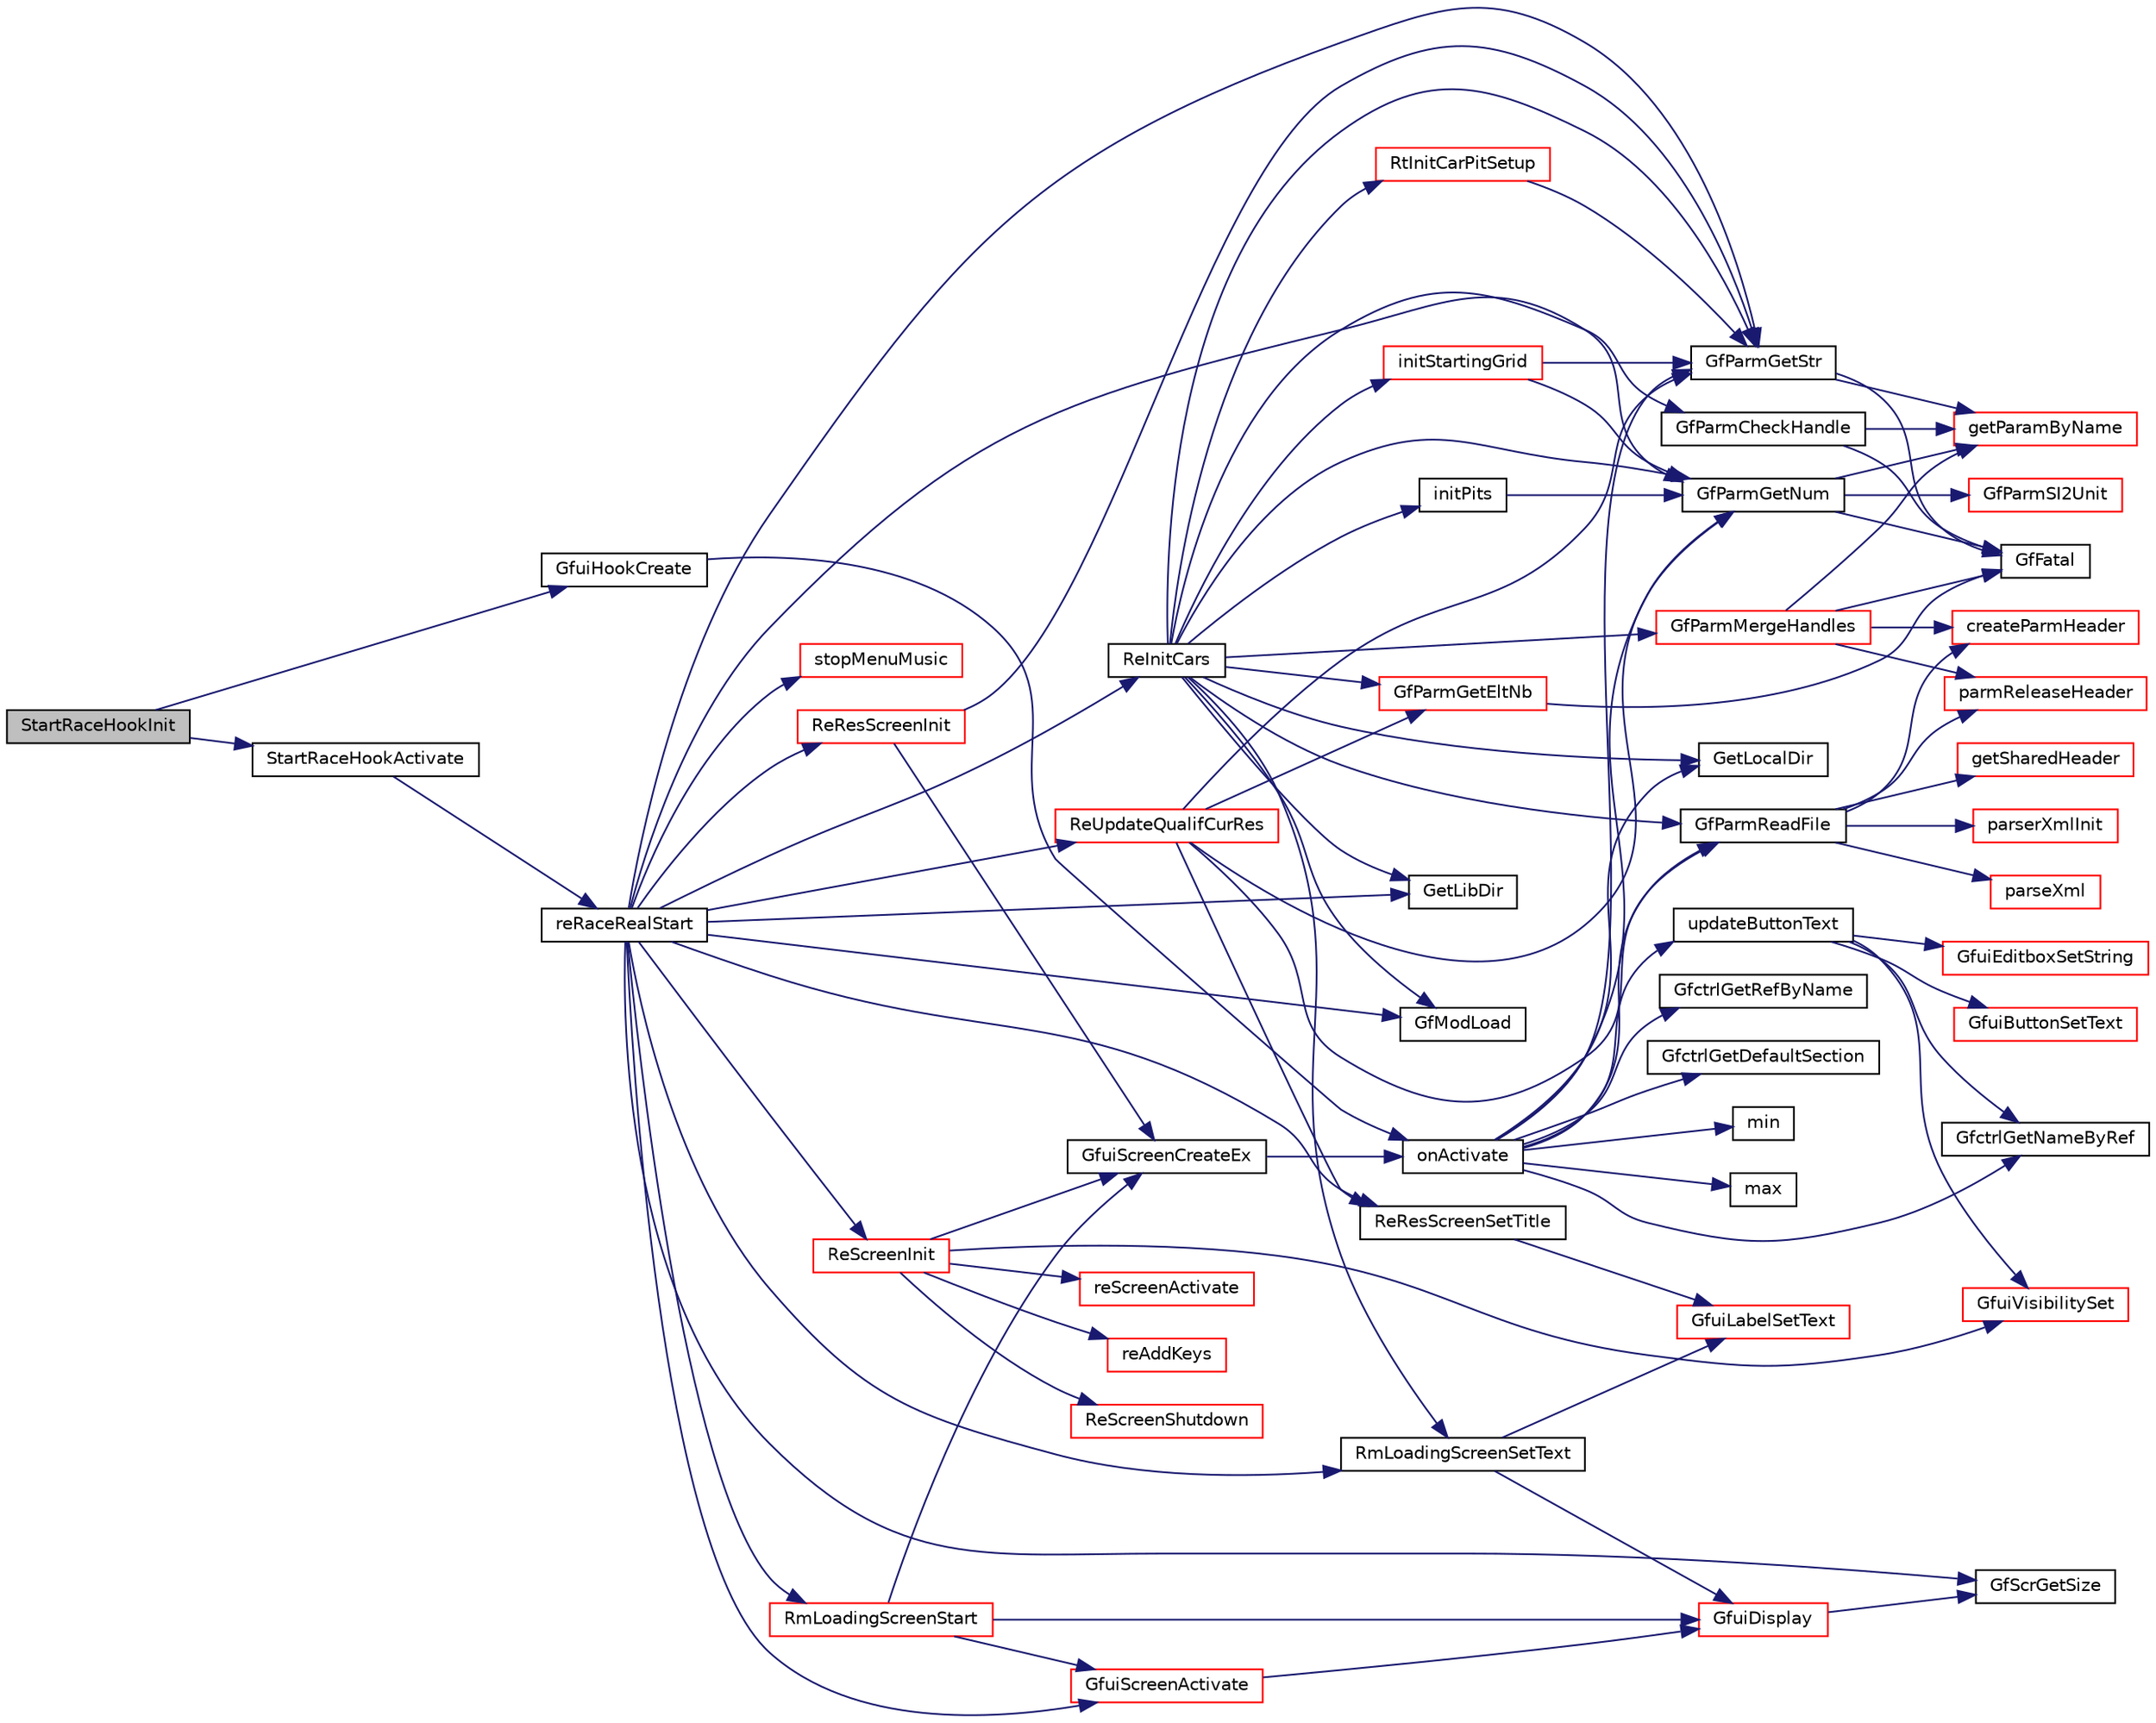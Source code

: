 digraph "StartRaceHookInit"
{
  edge [fontname="Helvetica",fontsize="10",labelfontname="Helvetica",labelfontsize="10"];
  node [fontname="Helvetica",fontsize="10",shape=record];
  rankdir="LR";
  Node1 [label="StartRaceHookInit",height=0.2,width=0.4,color="black", fillcolor="grey75", style="filled", fontcolor="black"];
  Node1 -> Node2 [color="midnightblue",fontsize="10",style="solid",fontname="Helvetica"];
  Node2 [label="GfuiHookCreate",height=0.2,width=0.4,color="black", fillcolor="white", style="filled",URL="$group__gui.html#ga9085c87039454c793822f4d5f0b07c7a",tooltip="Create a callback hook. "];
  Node2 -> Node3 [color="midnightblue",fontsize="10",style="solid",fontname="Helvetica"];
  Node3 [label="onActivate",height=0.2,width=0.4,color="black", fillcolor="white", style="filled",URL="$controlconfig_8cpp.html#aa648143267724ca9dda4aba973202a20"];
  Node3 -> Node4 [color="midnightblue",fontsize="10",style="solid",fontname="Helvetica"];
  Node4 [label="GetLocalDir",height=0.2,width=0.4,color="black", fillcolor="white", style="filled",URL="$tgf_8cpp.html#ae34eae3991aacabaf9c64025449d8c87"];
  Node3 -> Node5 [color="midnightblue",fontsize="10",style="solid",fontname="Helvetica"];
  Node5 [label="GfParmReadFile",height=0.2,width=0.4,color="black", fillcolor="white", style="filled",URL="$group__paramsfile.html#ga86fccfc1b5f8abf4ef6546896abd1e4f",tooltip="Read parameter set from file and return handle to parameter set. "];
  Node5 -> Node6 [color="midnightblue",fontsize="10",style="solid",fontname="Helvetica"];
  Node6 [label="getSharedHeader",height=0.2,width=0.4,color="red", fillcolor="white", style="filled",URL="$group__paramshelper.html#ga5935841c26ba851b585d1b06a06b04f9",tooltip="Helper function for looking up parameter sets in the cache. "];
  Node5 -> Node7 [color="midnightblue",fontsize="10",style="solid",fontname="Helvetica"];
  Node7 [label="createParmHeader",height=0.2,width=0.4,color="red", fillcolor="white", style="filled",URL="$group__paramshelper.html#ga51eeeb22e31263d97660ac17f4523059",tooltip="Helper function to create header for parameter set handle. "];
  Node5 -> Node8 [color="midnightblue",fontsize="10",style="solid",fontname="Helvetica"];
  Node8 [label="parserXmlInit",height=0.2,width=0.4,color="red", fillcolor="white", style="filled",URL="$group__paramshelper.html#gac858836123c9b216a1ac07054f1c622e",tooltip="Helper function to set up XML parser in parmHandle. "];
  Node5 -> Node9 [color="midnightblue",fontsize="10",style="solid",fontname="Helvetica"];
  Node9 [label="parseXml",height=0.2,width=0.4,color="red", fillcolor="white", style="filled",URL="$group__paramshelper.html#gaf8e1884873dd5449e8fedab60c19e46a",tooltip="Helper function to parse one line of XML. "];
  Node5 -> Node10 [color="midnightblue",fontsize="10",style="solid",fontname="Helvetica"];
  Node10 [label="parmReleaseHeader",height=0.2,width=0.4,color="red", fillcolor="white", style="filled",URL="$group__paramshelper.html#ga240416a305e2986d5fe269ae7ecc92df",tooltip="Helper function to release the parameter set if the reference counter is 0. "];
  Node3 -> Node11 [color="midnightblue",fontsize="10",style="solid",fontname="Helvetica"];
  Node11 [label="GfctrlGetNameByRef",height=0.2,width=0.4,color="black", fillcolor="white", style="filled",URL="$group__ctrl.html#gaa442694772535f7f366b2a5f15e052fb",tooltip="Get a control name by its reference. "];
  Node3 -> Node12 [color="midnightblue",fontsize="10",style="solid",fontname="Helvetica"];
  Node12 [label="GfParmGetStr",height=0.2,width=0.4,color="black", fillcolor="white", style="filled",URL="$group__paramsdata.html#gaa37bfd1fabd03d24fd50812c2330fa12",tooltip="Get a string parameter from the parameter set handle. "];
  Node12 -> Node13 [color="midnightblue",fontsize="10",style="solid",fontname="Helvetica"];
  Node13 [label="GfFatal",height=0.2,width=0.4,color="black", fillcolor="white", style="filled",URL="$tgf_8h.html#a927c58e55400ef72e0e54548b26f973d"];
  Node12 -> Node14 [color="midnightblue",fontsize="10",style="solid",fontname="Helvetica"];
  Node14 [label="getParamByName",height=0.2,width=0.4,color="red", fillcolor="white", style="filled",URL="$group__paramshelper.html#gad76ca407ee6b618e69f80c80aa319d63",tooltip="Helper function to get (or create) a parameter by name. "];
  Node3 -> Node15 [color="midnightblue",fontsize="10",style="solid",fontname="Helvetica"];
  Node15 [label="GfctrlGetRefByName",height=0.2,width=0.4,color="black", fillcolor="white", style="filled",URL="$group__ctrl.html#ga2bec3dfaf1e08d7bbf7a49ac2654bcd1",tooltip="Get a control reference by its name. "];
  Node3 -> Node16 [color="midnightblue",fontsize="10",style="solid",fontname="Helvetica"];
  Node16 [label="GfParmGetNum",height=0.2,width=0.4,color="black", fillcolor="white", style="filled",URL="$group__paramsdata.html#ga57d6d6694c94482128c7b7bd6bf0a2e8",tooltip="Get a numerical parameter from the parameter set handle. "];
  Node16 -> Node13 [color="midnightblue",fontsize="10",style="solid",fontname="Helvetica"];
  Node16 -> Node14 [color="midnightblue",fontsize="10",style="solid",fontname="Helvetica"];
  Node16 -> Node17 [color="midnightblue",fontsize="10",style="solid",fontname="Helvetica"];
  Node17 [label="GfParmSI2Unit",height=0.2,width=0.4,color="red", fillcolor="white", style="filled",URL="$group__paramsdata.html#gab24de0cda7e3f9a5ea42be6dd7592a38",tooltip="Convert a value from SI to given unit. "];
  Node3 -> Node18 [color="midnightblue",fontsize="10",style="solid",fontname="Helvetica"];
  Node18 [label="GfctrlGetDefaultSection",height=0.2,width=0.4,color="black", fillcolor="white", style="filled",URL="$control_8cpp.html#aeaf9367305a6cb0270c8c52e10b81191"];
  Node3 -> Node19 [color="midnightblue",fontsize="10",style="solid",fontname="Helvetica"];
  Node19 [label="min",height=0.2,width=0.4,color="black", fillcolor="white", style="filled",URL="$_basic_8h.html#a07ea3b7c7ac18b96fd67ba3a6757ceb2"];
  Node3 -> Node20 [color="midnightblue",fontsize="10",style="solid",fontname="Helvetica"];
  Node20 [label="max",height=0.2,width=0.4,color="black", fillcolor="white", style="filled",URL="$_basic_8h.html#a5d2b2bbbf85f9a5ef76ff76cf42a4e69"];
  Node3 -> Node21 [color="midnightblue",fontsize="10",style="solid",fontname="Helvetica"];
  Node21 [label="updateButtonText",height=0.2,width=0.4,color="black", fillcolor="white", style="filled",URL="$controlconfig_8cpp.html#af959d86b3d6a7b6190fb8bdddbf29cf7"];
  Node21 -> Node11 [color="midnightblue",fontsize="10",style="solid",fontname="Helvetica"];
  Node21 -> Node22 [color="midnightblue",fontsize="10",style="solid",fontname="Helvetica"];
  Node22 [label="GfuiButtonSetText",height=0.2,width=0.4,color="red", fillcolor="white", style="filled",URL="$group__gui.html#ga6cffbd411c8e21094c49eca5e4b41443",tooltip="Change the label of a button. "];
  Node21 -> Node23 [color="midnightblue",fontsize="10",style="solid",fontname="Helvetica"];
  Node23 [label="GfuiEditboxSetString",height=0.2,width=0.4,color="red", fillcolor="white", style="filled",URL="$group__gui.html#ga7e769622dd66806a6bc7a6bb2e8e0c25",tooltip="Set a new string. "];
  Node21 -> Node24 [color="midnightblue",fontsize="10",style="solid",fontname="Helvetica"];
  Node24 [label="GfuiVisibilitySet",height=0.2,width=0.4,color="red", fillcolor="white", style="filled",URL="$group__gui.html#ga54cdf60d97666c43dd2a16e4647a8309",tooltip="Set/unset the visibility attribute of an object. "];
  Node1 -> Node25 [color="midnightblue",fontsize="10",style="solid",fontname="Helvetica"];
  Node25 [label="StartRaceHookActivate",height=0.2,width=0.4,color="black", fillcolor="white", style="filled",URL="$racemain_8cpp.html#a6574506dfd10182c6234973c2614776f"];
  Node25 -> Node26 [color="midnightblue",fontsize="10",style="solid",fontname="Helvetica"];
  Node26 [label="reRaceRealStart",height=0.2,width=0.4,color="black", fillcolor="white", style="filled",URL="$racemain_8cpp.html#ae8e98f57605996c121f442c896e20b1d"];
  Node26 -> Node27 [color="midnightblue",fontsize="10",style="solid",fontname="Helvetica"];
  Node27 [label="RmLoadingScreenSetText",height=0.2,width=0.4,color="black", fillcolor="white", style="filled",URL="$group__racemantools.html#ga15b447ad25882ba666a5761e298bc4c4",tooltip="Set a new line of text on the loading screen. "];
  Node27 -> Node28 [color="midnightblue",fontsize="10",style="solid",fontname="Helvetica"];
  Node28 [label="GfuiLabelSetText",height=0.2,width=0.4,color="red", fillcolor="white", style="filled",URL="$group__gui.html#ga14f9a31e80f932a65f5bee3dec5a74af",tooltip="Change the text of a label. "];
  Node27 -> Node29 [color="midnightblue",fontsize="10",style="solid",fontname="Helvetica"];
  Node29 [label="GfuiDisplay",height=0.2,width=0.4,color="red", fillcolor="white", style="filled",URL="$group__gui.html#ga556f4f79d6831b2c3f8d152471b7e1c9",tooltip="Display function for the GUI to be called during redisplay of glut. "];
  Node29 -> Node30 [color="midnightblue",fontsize="10",style="solid",fontname="Helvetica"];
  Node30 [label="GfScrGetSize",height=0.2,width=0.4,color="black", fillcolor="white", style="filled",URL="$group__screen.html#gadcb66ba3f12ba1cb4c98367898c7f432",tooltip="Get the screen and viewport sizes. "];
  Node26 -> Node12 [color="midnightblue",fontsize="10",style="solid",fontname="Helvetica"];
  Node26 -> Node31 [color="midnightblue",fontsize="10",style="solid",fontname="Helvetica"];
  Node31 [label="GetLibDir",height=0.2,width=0.4,color="black", fillcolor="white", style="filled",URL="$tgf_8cpp.html#a6532b80477028b45e4c8a5b3992c45c9"];
  Node26 -> Node32 [color="midnightblue",fontsize="10",style="solid",fontname="Helvetica"];
  Node32 [label="GfModLoad",height=0.2,width=0.4,color="black", fillcolor="white", style="filled",URL="$group__module.html#ga61ccfe6ae8248ff7d350f128a3bccac2",tooltip="Load the specified DLLs. "];
  Node26 -> Node33 [color="midnightblue",fontsize="10",style="solid",fontname="Helvetica"];
  Node33 [label="ReInitCars",height=0.2,width=0.4,color="black", fillcolor="white", style="filled",URL="$raceinit_8cpp.html#a72cb034e50b9c686ff395f7f0f61f075",tooltip="Initialize the cars for a race. "];
  Node33 -> Node34 [color="midnightblue",fontsize="10",style="solid",fontname="Helvetica"];
  Node34 [label="GfParmGetEltNb",height=0.2,width=0.4,color="red", fillcolor="white", style="filled",URL="$group__paramslist.html#ga8e57c951dca972b605a7978baa11c41b",tooltip="Count the number of subsections in a section in the parameter set handle. "];
  Node34 -> Node13 [color="midnightblue",fontsize="10",style="solid",fontname="Helvetica"];
  Node33 -> Node12 [color="midnightblue",fontsize="10",style="solid",fontname="Helvetica"];
  Node33 -> Node16 [color="midnightblue",fontsize="10",style="solid",fontname="Helvetica"];
  Node33 -> Node31 [color="midnightblue",fontsize="10",style="solid",fontname="Helvetica"];
  Node33 -> Node32 [color="midnightblue",fontsize="10",style="solid",fontname="Helvetica"];
  Node33 -> Node4 [color="midnightblue",fontsize="10",style="solid",fontname="Helvetica"];
  Node33 -> Node5 [color="midnightblue",fontsize="10",style="solid",fontname="Helvetica"];
  Node33 -> Node27 [color="midnightblue",fontsize="10",style="solid",fontname="Helvetica"];
  Node33 -> Node35 [color="midnightblue",fontsize="10",style="solid",fontname="Helvetica"];
  Node35 [label="GfParmCheckHandle",height=0.2,width=0.4,color="black", fillcolor="white", style="filled",URL="$group__paramsfile.html#gaab94dc5953bcbb137ef7e4845e511d06",tooltip="Check the values in the parameter set tgt against the min/max/within definitions in the ref parameter..."];
  Node35 -> Node13 [color="midnightblue",fontsize="10",style="solid",fontname="Helvetica"];
  Node35 -> Node14 [color="midnightblue",fontsize="10",style="solid",fontname="Helvetica"];
  Node33 -> Node36 [color="midnightblue",fontsize="10",style="solid",fontname="Helvetica"];
  Node36 [label="GfParmMergeHandles",height=0.2,width=0.4,color="red", fillcolor="white", style="filled",URL="$group__paramsfile.html#ga446ff900a0929bce0b5546d2cc4217dd",tooltip="Merge two parameter sets into a new one, either containing parameters from ref, tgt or from both sets..."];
  Node36 -> Node13 [color="midnightblue",fontsize="10",style="solid",fontname="Helvetica"];
  Node36 -> Node7 [color="midnightblue",fontsize="10",style="solid",fontname="Helvetica"];
  Node36 -> Node10 [color="midnightblue",fontsize="10",style="solid",fontname="Helvetica"];
  Node36 -> Node14 [color="midnightblue",fontsize="10",style="solid",fontname="Helvetica"];
  Node33 -> Node37 [color="midnightblue",fontsize="10",style="solid",fontname="Helvetica"];
  Node37 [label="RtInitCarPitSetup",height=0.2,width=0.4,color="red", fillcolor="white", style="filled",URL="$group__setuptools.html#gaeac50f62aeee0f2e936bacc869143541",tooltip="Initialize tCarPitSetup from data in parameter set given in handle hdle. "];
  Node37 -> Node12 [color="midnightblue",fontsize="10",style="solid",fontname="Helvetica"];
  Node33 -> Node38 [color="midnightblue",fontsize="10",style="solid",fontname="Helvetica"];
  Node38 [label="initStartingGrid",height=0.2,width=0.4,color="red", fillcolor="white", style="filled",URL="$raceinit_8cpp.html#a8ef85a57a2787c4c8f9e688379ff215a"];
  Node38 -> Node12 [color="midnightblue",fontsize="10",style="solid",fontname="Helvetica"];
  Node38 -> Node16 [color="midnightblue",fontsize="10",style="solid",fontname="Helvetica"];
  Node33 -> Node39 [color="midnightblue",fontsize="10",style="solid",fontname="Helvetica"];
  Node39 [label="initPits",height=0.2,width=0.4,color="black", fillcolor="white", style="filled",URL="$raceinit_8cpp.html#a80dc5ae8c043f5596dc95a4928d937e1"];
  Node39 -> Node16 [color="midnightblue",fontsize="10",style="solid",fontname="Helvetica"];
  Node26 -> Node40 [color="midnightblue",fontsize="10",style="solid",fontname="Helvetica"];
  Node40 [label="ReScreenInit",height=0.2,width=0.4,color="red", fillcolor="white", style="filled",URL="$racegl_8cpp.html#acae3496994db50cccb1a9a6e880f1ffd"];
  Node40 -> Node41 [color="midnightblue",fontsize="10",style="solid",fontname="Helvetica"];
  Node41 [label="ReScreenShutdown",height=0.2,width=0.4,color="red", fillcolor="white", style="filled",URL="$racegl_8cpp.html#ad07348e3a5c809596ab875b78e7f7a46"];
  Node40 -> Node42 [color="midnightblue",fontsize="10",style="solid",fontname="Helvetica"];
  Node42 [label="GfuiScreenCreateEx",height=0.2,width=0.4,color="black", fillcolor="white", style="filled",URL="$group__gui.html#gad9d378558d1ea2fb3348ef4341f99311",tooltip="Create a screen. "];
  Node42 -> Node3 [color="midnightblue",fontsize="10",style="solid",fontname="Helvetica"];
  Node40 -> Node43 [color="midnightblue",fontsize="10",style="solid",fontname="Helvetica"];
  Node43 [label="reScreenActivate",height=0.2,width=0.4,color="red", fillcolor="white", style="filled",URL="$racegl_8cpp.html#a17e40085880d4a53dfbcf4f352ec70f1"];
  Node40 -> Node44 [color="midnightblue",fontsize="10",style="solid",fontname="Helvetica"];
  Node44 [label="reAddKeys",height=0.2,width=0.4,color="red", fillcolor="white", style="filled",URL="$racegl_8cpp.html#a6d69247131589676c064f9b60ad3b154"];
  Node40 -> Node24 [color="midnightblue",fontsize="10",style="solid",fontname="Helvetica"];
  Node26 -> Node45 [color="midnightblue",fontsize="10",style="solid",fontname="Helvetica"];
  Node45 [label="ReResScreenInit",height=0.2,width=0.4,color="red", fillcolor="white", style="filled",URL="$racegl_8cpp.html#ae556392613c157252f43b9c95bad4606"];
  Node45 -> Node42 [color="midnightblue",fontsize="10",style="solid",fontname="Helvetica"];
  Node45 -> Node12 [color="midnightblue",fontsize="10",style="solid",fontname="Helvetica"];
  Node26 -> Node16 [color="midnightblue",fontsize="10",style="solid",fontname="Helvetica"];
  Node26 -> Node46 [color="midnightblue",fontsize="10",style="solid",fontname="Helvetica"];
  Node46 [label="RmLoadingScreenStart",height=0.2,width=0.4,color="red", fillcolor="white", style="filled",URL="$group__racemantools.html#gaee3996d7db5f66362a5c1508b3a1764e",tooltip="Set up loading screen. "];
  Node46 -> Node42 [color="midnightblue",fontsize="10",style="solid",fontname="Helvetica"];
  Node46 -> Node47 [color="midnightblue",fontsize="10",style="solid",fontname="Helvetica"];
  Node47 [label="GfuiScreenActivate",height=0.2,width=0.4,color="red", fillcolor="white", style="filled",URL="$group__gui.html#gadbbca757848adfdf2719c4678e30a0a2",tooltip="Activate a screen and make it current. "];
  Node47 -> Node29 [color="midnightblue",fontsize="10",style="solid",fontname="Helvetica"];
  Node46 -> Node29 [color="midnightblue",fontsize="10",style="solid",fontname="Helvetica"];
  Node26 -> Node48 [color="midnightblue",fontsize="10",style="solid",fontname="Helvetica"];
  Node48 [label="ReUpdateQualifCurRes",height=0.2,width=0.4,color="red", fillcolor="white", style="filled",URL="$raceresults_8cpp.html#a269bb1e53a3eae7b78b877a435837acb"];
  Node48 -> Node49 [color="midnightblue",fontsize="10",style="solid",fontname="Helvetica"];
  Node49 [label="ReResScreenSetTitle",height=0.2,width=0.4,color="black", fillcolor="white", style="filled",URL="$racegl_8cpp.html#ae808e43b2a0c507578abe33a757e9bec"];
  Node49 -> Node28 [color="midnightblue",fontsize="10",style="solid",fontname="Helvetica"];
  Node48 -> Node5 [color="midnightblue",fontsize="10",style="solid",fontname="Helvetica"];
  Node48 -> Node34 [color="midnightblue",fontsize="10",style="solid",fontname="Helvetica"];
  Node48 -> Node16 [color="midnightblue",fontsize="10",style="solid",fontname="Helvetica"];
  Node48 -> Node12 [color="midnightblue",fontsize="10",style="solid",fontname="Helvetica"];
  Node26 -> Node49 [color="midnightblue",fontsize="10",style="solid",fontname="Helvetica"];
  Node26 -> Node30 [color="midnightblue",fontsize="10",style="solid",fontname="Helvetica"];
  Node26 -> Node50 [color="midnightblue",fontsize="10",style="solid",fontname="Helvetica"];
  Node50 [label="stopMenuMusic",height=0.2,width=0.4,color="red", fillcolor="white", style="filled",URL="$musicplayer_8cpp.html#a3b98083b5e8299c98dee056ff2c161b8"];
  Node26 -> Node47 [color="midnightblue",fontsize="10",style="solid",fontname="Helvetica"];
}

